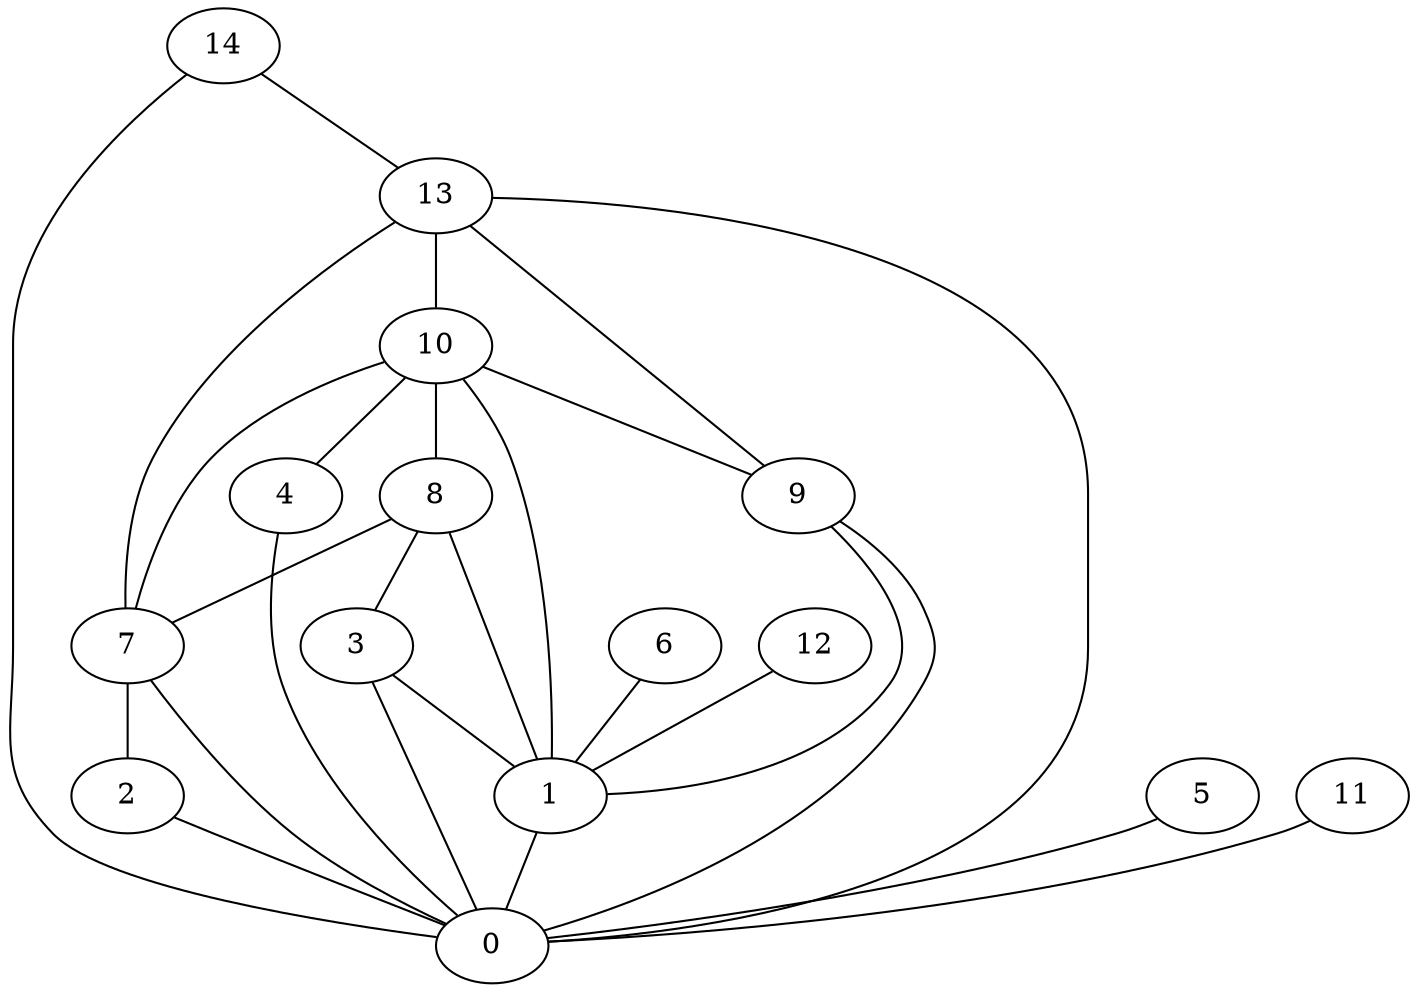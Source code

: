 digraph "sensornet-topology" {
label = "";
rankdir="BT";"0"->"1" [arrowhead = "both"] 
"0"->"2" [arrowhead = "both"] 
"0"->"3" [arrowhead = "both"] 
"0"->"4" [arrowhead = "both"] 
"0"->"5" [arrowhead = "both"] 
"0"->"7" [arrowhead = "both"] 
"0"->"9" [arrowhead = "both"] 
"0"->"11" [arrowhead = "both"] 
"0"->"13" [arrowhead = "both"] 
"0"->"14" [arrowhead = "both"] 
"1"->"3" [arrowhead = "both"] 
"1"->"6" [arrowhead = "both"] 
"1"->"8" [arrowhead = "both"] 
"1"->"9" [arrowhead = "both"] 
"1"->"10" [arrowhead = "both"] 
"1"->"12" [arrowhead = "both"] 
"2"->"7" [arrowhead = "both"] 
"3"->"8" [arrowhead = "both"] 
"4"->"10" [arrowhead = "both"] 
"7"->"8" [arrowhead = "both"] 
"7"->"10" [arrowhead = "both"] 
"7"->"13" [arrowhead = "both"] 
"8"->"10" [arrowhead = "both"] 
"9"->"10" [arrowhead = "both"] 
"9"->"13" [arrowhead = "both"] 
"10"->"13" [arrowhead = "both"] 
"13"->"14" [arrowhead = "both"] 
}